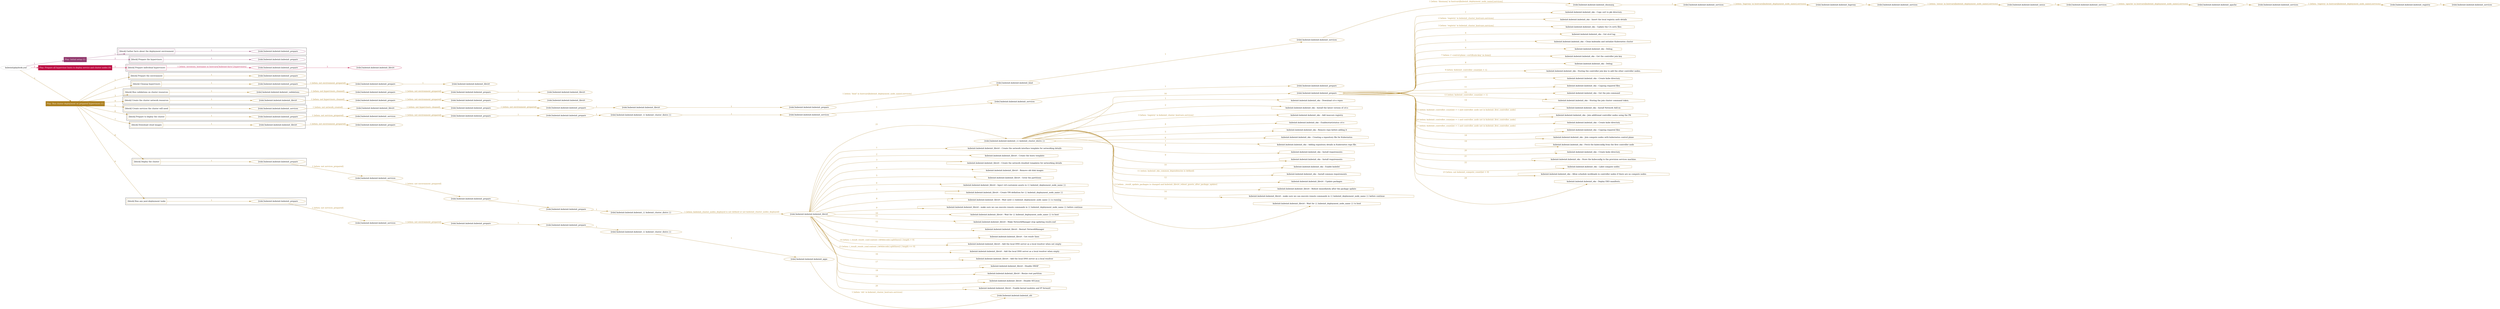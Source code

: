 digraph {
	graph [concentrate=true ordering=in rankdir=LR ratio=fill]
	edge [esep=5 sep=10]
	"kubeinit/playbook.yml" [id=root_node style=dotted]
	play_33af7c0a [label="Play: Initial setup (1)" color="#923a6e" fontcolor="#ffffff" id=play_33af7c0a shape=box style=filled tooltip=localhost]
	"kubeinit/playbook.yml" -> play_33af7c0a [label="1 " color="#923a6e" fontcolor="#923a6e" id=edge_40576c8f labeltooltip="1 " tooltip="1 "]
	subgraph "kubeinit.kubeinit.kubeinit_prepare" {
		role_82525aef [label="[role] kubeinit.kubeinit.kubeinit_prepare" color="#923a6e" id=role_82525aef tooltip="kubeinit.kubeinit.kubeinit_prepare"]
	}
	subgraph "kubeinit.kubeinit.kubeinit_prepare" {
		role_cdf78d0a [label="[role] kubeinit.kubeinit.kubeinit_prepare" color="#923a6e" id=role_cdf78d0a tooltip="kubeinit.kubeinit.kubeinit_prepare"]
	}
	subgraph "Play: Initial setup (1)" {
		play_33af7c0a -> block_8b3bd6d1 [label=1 color="#923a6e" fontcolor="#923a6e" id=edge_46817dfc labeltooltip=1 tooltip=1]
		subgraph cluster_block_8b3bd6d1 {
			block_8b3bd6d1 [label="[block] Gather facts about the deployment environment" color="#923a6e" id=block_8b3bd6d1 labeltooltip="Gather facts about the deployment environment" shape=box tooltip="Gather facts about the deployment environment"]
			block_8b3bd6d1 -> role_82525aef [label="1 " color="#923a6e" fontcolor="#923a6e" id=edge_69f522f8 labeltooltip="1 " tooltip="1 "]
		}
		play_33af7c0a -> block_1aa60aab [label=2 color="#923a6e" fontcolor="#923a6e" id=edge_cfb53894 labeltooltip=2 tooltip=2]
		subgraph cluster_block_1aa60aab {
			block_1aa60aab [label="[block] Prepare the hypervisors" color="#923a6e" id=block_1aa60aab labeltooltip="Prepare the hypervisors" shape=box tooltip="Prepare the hypervisors"]
			block_1aa60aab -> role_cdf78d0a [label="1 " color="#923a6e" fontcolor="#923a6e" id=edge_eda15738 labeltooltip="1 " tooltip="1 "]
		}
	}
	play_decbd443 [label="Play: Prepare all hypervisor hosts to deploy service and cluster nodes (0)" color="#bd0f43" fontcolor="#ffffff" id=play_decbd443 shape=box style=filled tooltip="Play: Prepare all hypervisor hosts to deploy service and cluster nodes (0)"]
	"kubeinit/playbook.yml" -> play_decbd443 [label="2 " color="#bd0f43" fontcolor="#bd0f43" id=edge_29d28ed3 labeltooltip="2 " tooltip="2 "]
	subgraph "kubeinit.kubeinit.kubeinit_libvirt" {
		role_e1fb3bf6 [label="[role] kubeinit.kubeinit.kubeinit_libvirt" color="#bd0f43" id=role_e1fb3bf6 tooltip="kubeinit.kubeinit.kubeinit_libvirt"]
	}
	subgraph "kubeinit.kubeinit.kubeinit_prepare" {
		role_0f12f010 [label="[role] kubeinit.kubeinit.kubeinit_prepare" color="#bd0f43" id=role_0f12f010 tooltip="kubeinit.kubeinit.kubeinit_prepare"]
		role_0f12f010 -> role_e1fb3bf6 [label="1 " color="#bd0f43" fontcolor="#bd0f43" id=edge_36cd325d labeltooltip="1 " tooltip="1 "]
	}
	subgraph "Play: Prepare all hypervisor hosts to deploy service and cluster nodes (0)" {
		play_decbd443 -> block_e3c9ea1e [label=1 color="#bd0f43" fontcolor="#bd0f43" id=edge_febf00f5 labeltooltip=1 tooltip=1]
		subgraph cluster_block_e3c9ea1e {
			block_e3c9ea1e [label="[block] Prepare individual hypervisors" color="#bd0f43" id=block_e3c9ea1e labeltooltip="Prepare individual hypervisors" shape=box tooltip="Prepare individual hypervisors"]
			block_e3c9ea1e -> role_0f12f010 [label="1 [when: inventory_hostname in hostvars['kubeinit-facts'].hypervisors]" color="#bd0f43" fontcolor="#bd0f43" id=edge_4fe98b01 labeltooltip="1 [when: inventory_hostname in hostvars['kubeinit-facts'].hypervisors]" tooltip="1 [when: inventory_hostname in hostvars['kubeinit-facts'].hypervisors]"]
		}
	}
	play_a53b9218 [label="Play: Run cluster deployment on prepared hypervisors (1)" color="#ad801f" fontcolor="#ffffff" id=play_a53b9218 shape=box style=filled tooltip=localhost]
	"kubeinit/playbook.yml" -> play_a53b9218 [label="3 " color="#ad801f" fontcolor="#ad801f" id=edge_bbbc6878 labeltooltip="3 " tooltip="3 "]
	subgraph "kubeinit.kubeinit.kubeinit_prepare" {
		role_d764d4db [label="[role] kubeinit.kubeinit.kubeinit_prepare" color="#ad801f" id=role_d764d4db tooltip="kubeinit.kubeinit.kubeinit_prepare"]
	}
	subgraph "kubeinit.kubeinit.kubeinit_libvirt" {
		role_55764e10 [label="[role] kubeinit.kubeinit.kubeinit_libvirt" color="#ad801f" id=role_55764e10 tooltip="kubeinit.kubeinit.kubeinit_libvirt"]
	}
	subgraph "kubeinit.kubeinit.kubeinit_prepare" {
		role_ce7e9896 [label="[role] kubeinit.kubeinit.kubeinit_prepare" color="#ad801f" id=role_ce7e9896 tooltip="kubeinit.kubeinit.kubeinit_prepare"]
		role_ce7e9896 -> role_55764e10 [label="1 " color="#ad801f" fontcolor="#ad801f" id=edge_bf2f392e labeltooltip="1 " tooltip="1 "]
	}
	subgraph "kubeinit.kubeinit.kubeinit_prepare" {
		role_59b17297 [label="[role] kubeinit.kubeinit.kubeinit_prepare" color="#ad801f" id=role_59b17297 tooltip="kubeinit.kubeinit.kubeinit_prepare"]
		role_59b17297 -> role_ce7e9896 [label="1 [when: not environment_prepared]" color="#ad801f" fontcolor="#ad801f" id=edge_fcec030c labeltooltip="1 [when: not environment_prepared]" tooltip="1 [when: not environment_prepared]"]
	}
	subgraph "kubeinit.kubeinit.kubeinit_libvirt" {
		role_51e4c74e [label="[role] kubeinit.kubeinit.kubeinit_libvirt" color="#ad801f" id=role_51e4c74e tooltip="kubeinit.kubeinit.kubeinit_libvirt"]
	}
	subgraph "kubeinit.kubeinit.kubeinit_prepare" {
		role_51eaa350 [label="[role] kubeinit.kubeinit.kubeinit_prepare" color="#ad801f" id=role_51eaa350 tooltip="kubeinit.kubeinit.kubeinit_prepare"]
		role_51eaa350 -> role_51e4c74e [label="1 " color="#ad801f" fontcolor="#ad801f" id=edge_5429634e labeltooltip="1 " tooltip="1 "]
	}
	subgraph "kubeinit.kubeinit.kubeinit_prepare" {
		role_410b214f [label="[role] kubeinit.kubeinit.kubeinit_prepare" color="#ad801f" id=role_410b214f tooltip="kubeinit.kubeinit.kubeinit_prepare"]
		role_410b214f -> role_51eaa350 [label="1 [when: not environment_prepared]" color="#ad801f" fontcolor="#ad801f" id=edge_e8b3ecad labeltooltip="1 [when: not environment_prepared]" tooltip="1 [when: not environment_prepared]"]
	}
	subgraph "kubeinit.kubeinit.kubeinit_validations" {
		role_68b518ae [label="[role] kubeinit.kubeinit.kubeinit_validations" color="#ad801f" id=role_68b518ae tooltip="kubeinit.kubeinit.kubeinit_validations"]
		role_68b518ae -> role_410b214f [label="1 [when: not hypervisors_cleaned]" color="#ad801f" fontcolor="#ad801f" id=edge_c66aa84c labeltooltip="1 [when: not hypervisors_cleaned]" tooltip="1 [when: not hypervisors_cleaned]"]
	}
	subgraph "kubeinit.kubeinit.kubeinit_libvirt" {
		role_07963628 [label="[role] kubeinit.kubeinit.kubeinit_libvirt" color="#ad801f" id=role_07963628 tooltip="kubeinit.kubeinit.kubeinit_libvirt"]
	}
	subgraph "kubeinit.kubeinit.kubeinit_prepare" {
		role_ab8dc4e2 [label="[role] kubeinit.kubeinit.kubeinit_prepare" color="#ad801f" id=role_ab8dc4e2 tooltip="kubeinit.kubeinit.kubeinit_prepare"]
		role_ab8dc4e2 -> role_07963628 [label="1 " color="#ad801f" fontcolor="#ad801f" id=edge_50f68ecf labeltooltip="1 " tooltip="1 "]
	}
	subgraph "kubeinit.kubeinit.kubeinit_prepare" {
		role_6eec6a0c [label="[role] kubeinit.kubeinit.kubeinit_prepare" color="#ad801f" id=role_6eec6a0c tooltip="kubeinit.kubeinit.kubeinit_prepare"]
		role_6eec6a0c -> role_ab8dc4e2 [label="1 [when: not environment_prepared]" color="#ad801f" fontcolor="#ad801f" id=edge_ee7b64a2 labeltooltip="1 [when: not environment_prepared]" tooltip="1 [when: not environment_prepared]"]
	}
	subgraph "kubeinit.kubeinit.kubeinit_libvirt" {
		role_934b603e [label="[role] kubeinit.kubeinit.kubeinit_libvirt" color="#ad801f" id=role_934b603e tooltip="kubeinit.kubeinit.kubeinit_libvirt"]
		role_934b603e -> role_6eec6a0c [label="1 [when: not hypervisors_cleaned]" color="#ad801f" fontcolor="#ad801f" id=edge_b52f8c86 labeltooltip="1 [when: not hypervisors_cleaned]" tooltip="1 [when: not hypervisors_cleaned]"]
	}
	subgraph "kubeinit.kubeinit.kubeinit_services" {
		role_95585e70 [label="[role] kubeinit.kubeinit.kubeinit_services" color="#ad801f" id=role_95585e70 tooltip="kubeinit.kubeinit.kubeinit_services"]
	}
	subgraph "kubeinit.kubeinit.kubeinit_registry" {
		role_11d76ce8 [label="[role] kubeinit.kubeinit.kubeinit_registry" color="#ad801f" id=role_11d76ce8 tooltip="kubeinit.kubeinit.kubeinit_registry"]
		role_11d76ce8 -> role_95585e70 [label="1 " color="#ad801f" fontcolor="#ad801f" id=edge_19f3e526 labeltooltip="1 " tooltip="1 "]
	}
	subgraph "kubeinit.kubeinit.kubeinit_services" {
		role_53fa29dc [label="[role] kubeinit.kubeinit.kubeinit_services" color="#ad801f" id=role_53fa29dc tooltip="kubeinit.kubeinit.kubeinit_services"]
		role_53fa29dc -> role_11d76ce8 [label="1 [when: 'registry' in hostvars[kubeinit_deployment_node_name].services]" color="#ad801f" fontcolor="#ad801f" id=edge_bd63dabf labeltooltip="1 [when: 'registry' in hostvars[kubeinit_deployment_node_name].services]" tooltip="1 [when: 'registry' in hostvars[kubeinit_deployment_node_name].services]"]
	}
	subgraph "kubeinit.kubeinit.kubeinit_apache" {
		role_f414920e [label="[role] kubeinit.kubeinit.kubeinit_apache" color="#ad801f" id=role_f414920e tooltip="kubeinit.kubeinit.kubeinit_apache"]
		role_f414920e -> role_53fa29dc [label="1 " color="#ad801f" fontcolor="#ad801f" id=edge_0db8de1a labeltooltip="1 " tooltip="1 "]
	}
	subgraph "kubeinit.kubeinit.kubeinit_services" {
		role_8d6982b0 [label="[role] kubeinit.kubeinit.kubeinit_services" color="#ad801f" id=role_8d6982b0 tooltip="kubeinit.kubeinit.kubeinit_services"]
		role_8d6982b0 -> role_f414920e [label="1 [when: 'apache' in hostvars[kubeinit_deployment_node_name].services]" color="#ad801f" fontcolor="#ad801f" id=edge_463678a7 labeltooltip="1 [when: 'apache' in hostvars[kubeinit_deployment_node_name].services]" tooltip="1 [when: 'apache' in hostvars[kubeinit_deployment_node_name].services]"]
	}
	subgraph "kubeinit.kubeinit.kubeinit_nexus" {
		role_1772a344 [label="[role] kubeinit.kubeinit.kubeinit_nexus" color="#ad801f" id=role_1772a344 tooltip="kubeinit.kubeinit.kubeinit_nexus"]
		role_1772a344 -> role_8d6982b0 [label="1 " color="#ad801f" fontcolor="#ad801f" id=edge_2f925ea4 labeltooltip="1 " tooltip="1 "]
	}
	subgraph "kubeinit.kubeinit.kubeinit_services" {
		role_3bba02e7 [label="[role] kubeinit.kubeinit.kubeinit_services" color="#ad801f" id=role_3bba02e7 tooltip="kubeinit.kubeinit.kubeinit_services"]
		role_3bba02e7 -> role_1772a344 [label="1 [when: 'nexus' in hostvars[kubeinit_deployment_node_name].services]" color="#ad801f" fontcolor="#ad801f" id=edge_887fc5df labeltooltip="1 [when: 'nexus' in hostvars[kubeinit_deployment_node_name].services]" tooltip="1 [when: 'nexus' in hostvars[kubeinit_deployment_node_name].services]"]
	}
	subgraph "kubeinit.kubeinit.kubeinit_haproxy" {
		role_a78230f3 [label="[role] kubeinit.kubeinit.kubeinit_haproxy" color="#ad801f" id=role_a78230f3 tooltip="kubeinit.kubeinit.kubeinit_haproxy"]
		role_a78230f3 -> role_3bba02e7 [label="1 " color="#ad801f" fontcolor="#ad801f" id=edge_2531a138 labeltooltip="1 " tooltip="1 "]
	}
	subgraph "kubeinit.kubeinit.kubeinit_services" {
		role_16adfdc8 [label="[role] kubeinit.kubeinit.kubeinit_services" color="#ad801f" id=role_16adfdc8 tooltip="kubeinit.kubeinit.kubeinit_services"]
		role_16adfdc8 -> role_a78230f3 [label="1 [when: 'haproxy' in hostvars[kubeinit_deployment_node_name].services]" color="#ad801f" fontcolor="#ad801f" id=edge_a505fb22 labeltooltip="1 [when: 'haproxy' in hostvars[kubeinit_deployment_node_name].services]" tooltip="1 [when: 'haproxy' in hostvars[kubeinit_deployment_node_name].services]"]
	}
	subgraph "kubeinit.kubeinit.kubeinit_dnsmasq" {
		role_0397b64e [label="[role] kubeinit.kubeinit.kubeinit_dnsmasq" color="#ad801f" id=role_0397b64e tooltip="kubeinit.kubeinit.kubeinit_dnsmasq"]
		role_0397b64e -> role_16adfdc8 [label="1 " color="#ad801f" fontcolor="#ad801f" id=edge_59321bd6 labeltooltip="1 " tooltip="1 "]
	}
	subgraph "kubeinit.kubeinit.kubeinit_services" {
		role_747aa0fc [label="[role] kubeinit.kubeinit.kubeinit_services" color="#ad801f" id=role_747aa0fc tooltip="kubeinit.kubeinit.kubeinit_services"]
		role_747aa0fc -> role_0397b64e [label="1 [when: 'dnsmasq' in hostvars[kubeinit_deployment_node_name].services]" color="#ad801f" fontcolor="#ad801f" id=edge_144eccd9 labeltooltip="1 [when: 'dnsmasq' in hostvars[kubeinit_deployment_node_name].services]" tooltip="1 [when: 'dnsmasq' in hostvars[kubeinit_deployment_node_name].services]"]
	}
	subgraph "kubeinit.kubeinit.kubeinit_bind" {
		role_edde3845 [label="[role] kubeinit.kubeinit.kubeinit_bind" color="#ad801f" id=role_edde3845 tooltip="kubeinit.kubeinit.kubeinit_bind"]
		role_edde3845 -> role_747aa0fc [label="1 " color="#ad801f" fontcolor="#ad801f" id=edge_f1487f83 labeltooltip="1 " tooltip="1 "]
	}
	subgraph "kubeinit.kubeinit.kubeinit_prepare" {
		role_35e2d0dd [label="[role] kubeinit.kubeinit.kubeinit_prepare" color="#ad801f" id=role_35e2d0dd tooltip="kubeinit.kubeinit.kubeinit_prepare"]
		role_35e2d0dd -> role_edde3845 [label="1 [when: 'bind' in hostvars[kubeinit_deployment_node_name].services]" color="#ad801f" fontcolor="#ad801f" id=edge_3c3411e7 labeltooltip="1 [when: 'bind' in hostvars[kubeinit_deployment_node_name].services]" tooltip="1 [when: 'bind' in hostvars[kubeinit_deployment_node_name].services]"]
	}
	subgraph "kubeinit.kubeinit.kubeinit_libvirt" {
		role_4871d76a [label="[role] kubeinit.kubeinit.kubeinit_libvirt" color="#ad801f" id=role_4871d76a tooltip="kubeinit.kubeinit.kubeinit_libvirt"]
		role_4871d76a -> role_35e2d0dd [label="1 " color="#ad801f" fontcolor="#ad801f" id=edge_fbab213f labeltooltip="1 " tooltip="1 "]
	}
	subgraph "kubeinit.kubeinit.kubeinit_prepare" {
		role_2f2a0457 [label="[role] kubeinit.kubeinit.kubeinit_prepare" color="#ad801f" id=role_2f2a0457 tooltip="kubeinit.kubeinit.kubeinit_prepare"]
		role_2f2a0457 -> role_4871d76a [label="1 " color="#ad801f" fontcolor="#ad801f" id=edge_c08b9202 labeltooltip="1 " tooltip="1 "]
	}
	subgraph "kubeinit.kubeinit.kubeinit_prepare" {
		role_1b2ee7d2 [label="[role] kubeinit.kubeinit.kubeinit_prepare" color="#ad801f" id=role_1b2ee7d2 tooltip="kubeinit.kubeinit.kubeinit_prepare"]
		role_1b2ee7d2 -> role_2f2a0457 [label="1 [when: not environment_prepared]" color="#ad801f" fontcolor="#ad801f" id=edge_9c465bd7 labeltooltip="1 [when: not environment_prepared]" tooltip="1 [when: not environment_prepared]"]
	}
	subgraph "kubeinit.kubeinit.kubeinit_libvirt" {
		role_a5751937 [label="[role] kubeinit.kubeinit.kubeinit_libvirt" color="#ad801f" id=role_a5751937 tooltip="kubeinit.kubeinit.kubeinit_libvirt"]
		role_a5751937 -> role_1b2ee7d2 [label="1 [when: not hypervisors_cleaned]" color="#ad801f" fontcolor="#ad801f" id=edge_78679941 labeltooltip="1 [when: not hypervisors_cleaned]" tooltip="1 [when: not hypervisors_cleaned]"]
	}
	subgraph "kubeinit.kubeinit.kubeinit_services" {
		role_24c8d3dd [label="[role] kubeinit.kubeinit.kubeinit_services" color="#ad801f" id=role_24c8d3dd tooltip="kubeinit.kubeinit.kubeinit_services"]
		role_24c8d3dd -> role_a5751937 [label="1 [when: not network_created]" color="#ad801f" fontcolor="#ad801f" id=edge_3b28b3f9 labeltooltip="1 [when: not network_created]" tooltip="1 [when: not network_created]"]
	}
	subgraph "kubeinit.kubeinit.kubeinit_prepare" {
		role_fe38ef40 [label="[role] kubeinit.kubeinit.kubeinit_prepare" color="#ad801f" id=role_fe38ef40 tooltip="kubeinit.kubeinit.kubeinit_prepare"]
	}
	subgraph "kubeinit.kubeinit.kubeinit_services" {
		role_9c3a9ffa [label="[role] kubeinit.kubeinit.kubeinit_services" color="#ad801f" id=role_9c3a9ffa tooltip="kubeinit.kubeinit.kubeinit_services"]
		role_9c3a9ffa -> role_fe38ef40 [label="1 " color="#ad801f" fontcolor="#ad801f" id=edge_87a9b1d1 labeltooltip="1 " tooltip="1 "]
	}
	subgraph "kubeinit.kubeinit.kubeinit_services" {
		role_c9f9f9e3 [label="[role] kubeinit.kubeinit.kubeinit_services" color="#ad801f" id=role_c9f9f9e3 tooltip="kubeinit.kubeinit.kubeinit_services"]
		role_c9f9f9e3 -> role_9c3a9ffa [label="1 " color="#ad801f" fontcolor="#ad801f" id=edge_695c1683 labeltooltip="1 " tooltip="1 "]
	}
	subgraph "kubeinit.kubeinit.kubeinit_{{ kubeinit_cluster_distro }}" {
		role_b6728755 [label="[role] kubeinit.kubeinit.kubeinit_{{ kubeinit_cluster_distro }}" color="#ad801f" id=role_b6728755 tooltip="kubeinit.kubeinit.kubeinit_{{ kubeinit_cluster_distro }}"]
		role_b6728755 -> role_c9f9f9e3 [label="1 " color="#ad801f" fontcolor="#ad801f" id=edge_e1a303c3 labeltooltip="1 " tooltip="1 "]
	}
	subgraph "kubeinit.kubeinit.kubeinit_prepare" {
		role_e422b0c1 [label="[role] kubeinit.kubeinit.kubeinit_prepare" color="#ad801f" id=role_e422b0c1 tooltip="kubeinit.kubeinit.kubeinit_prepare"]
		role_e422b0c1 -> role_b6728755 [label="1 " color="#ad801f" fontcolor="#ad801f" id=edge_a7f43acf labeltooltip="1 " tooltip="1 "]
	}
	subgraph "kubeinit.kubeinit.kubeinit_prepare" {
		role_9ceb1fca [label="[role] kubeinit.kubeinit.kubeinit_prepare" color="#ad801f" id=role_9ceb1fca tooltip="kubeinit.kubeinit.kubeinit_prepare"]
		role_9ceb1fca -> role_e422b0c1 [label="1 " color="#ad801f" fontcolor="#ad801f" id=edge_483bc190 labeltooltip="1 " tooltip="1 "]
	}
	subgraph "kubeinit.kubeinit.kubeinit_services" {
		role_8647ead0 [label="[role] kubeinit.kubeinit.kubeinit_services" color="#ad801f" id=role_8647ead0 tooltip="kubeinit.kubeinit.kubeinit_services"]
		role_8647ead0 -> role_9ceb1fca [label="1 [when: not environment_prepared]" color="#ad801f" fontcolor="#ad801f" id=edge_3c6e2094 labeltooltip="1 [when: not environment_prepared]" tooltip="1 [when: not environment_prepared]"]
	}
	subgraph "kubeinit.kubeinit.kubeinit_prepare" {
		role_355237d0 [label="[role] kubeinit.kubeinit.kubeinit_prepare" color="#ad801f" id=role_355237d0 tooltip="kubeinit.kubeinit.kubeinit_prepare"]
		role_355237d0 -> role_8647ead0 [label="1 [when: not services_prepared]" color="#ad801f" fontcolor="#ad801f" id=edge_7193b700 labeltooltip="1 [when: not services_prepared]" tooltip="1 [when: not services_prepared]"]
	}
	subgraph "kubeinit.kubeinit.kubeinit_prepare" {
		role_0fe6ad5a [label="[role] kubeinit.kubeinit.kubeinit_prepare" color="#ad801f" id=role_0fe6ad5a tooltip="kubeinit.kubeinit.kubeinit_prepare"]
	}
	subgraph "kubeinit.kubeinit.kubeinit_libvirt" {
		role_4de20a11 [label="[role] kubeinit.kubeinit.kubeinit_libvirt" color="#ad801f" id=role_4de20a11 tooltip="kubeinit.kubeinit.kubeinit_libvirt"]
		role_4de20a11 -> role_0fe6ad5a [label="1 [when: not environment_prepared]" color="#ad801f" fontcolor="#ad801f" id=edge_00572b13 labeltooltip="1 [when: not environment_prepared]" tooltip="1 [when: not environment_prepared]"]
	}
	subgraph "kubeinit.kubeinit.kubeinit_prepare" {
		role_67a51658 [label="[role] kubeinit.kubeinit.kubeinit_prepare" color="#ad801f" id=role_67a51658 tooltip="kubeinit.kubeinit.kubeinit_prepare"]
		task_812a6390 [label="kubeinit.kubeinit.kubeinit_eks : Copy cert to pki directory" color="#ad801f" id=task_812a6390 shape=octagon tooltip="kubeinit.kubeinit.kubeinit_eks : Copy cert to pki directory"]
		role_67a51658 -> task_812a6390 [label="1 " color="#ad801f" fontcolor="#ad801f" id=edge_ceeb2a6f labeltooltip="1 " tooltip="1 "]
		task_2c9c98ca [label="kubeinit.kubeinit.kubeinit_eks : Insert the local registry auth details" color="#ad801f" id=task_2c9c98ca shape=octagon tooltip="kubeinit.kubeinit.kubeinit_eks : Insert the local registry auth details"]
		role_67a51658 -> task_2c9c98ca [label="2 [when: 'registry' in kubeinit_cluster_hostvars.services]" color="#ad801f" fontcolor="#ad801f" id=edge_965126b5 labeltooltip="2 [when: 'registry' in kubeinit_cluster_hostvars.services]" tooltip="2 [when: 'registry' in kubeinit_cluster_hostvars.services]"]
		task_6c2a68c9 [label="kubeinit.kubeinit.kubeinit_eks : Update the CA certs files" color="#ad801f" id=task_6c2a68c9 shape=octagon tooltip="kubeinit.kubeinit.kubeinit_eks : Update the CA certs files"]
		role_67a51658 -> task_6c2a68c9 [label="3 [when: 'registry' in kubeinit_cluster_hostvars.services]" color="#ad801f" fontcolor="#ad801f" id=edge_62485c89 labeltooltip="3 [when: 'registry' in kubeinit_cluster_hostvars.services]" tooltip="3 [when: 'registry' in kubeinit_cluster_hostvars.services]"]
		task_a56eb577 [label="kubeinit.kubeinit.kubeinit_eks : Get etcd tag" color="#ad801f" id=task_a56eb577 shape=octagon tooltip="kubeinit.kubeinit.kubeinit_eks : Get etcd tag"]
		role_67a51658 -> task_a56eb577 [label="4 " color="#ad801f" fontcolor="#ad801f" id=edge_a753dc5a labeltooltip="4 " tooltip="4 "]
		task_6cc67f1b [label="kubeinit.kubeinit.kubeinit_eks : Clean kubeadm and initialize Kubernetes cluster" color="#ad801f" id=task_6cc67f1b shape=octagon tooltip="kubeinit.kubeinit.kubeinit_eks : Clean kubeadm and initialize Kubernetes cluster"]
		role_67a51658 -> task_6cc67f1b [label="5 " color="#ad801f" fontcolor="#ad801f" id=edge_774da1be labeltooltip="5 " tooltip="5 "]
		task_1a701f63 [label="kubeinit.kubeinit.kubeinit_eks : Debug" color="#ad801f" id=task_1a701f63 shape=octagon tooltip="kubeinit.kubeinit.kubeinit_eks : Debug"]
		role_67a51658 -> task_1a701f63 [label="6 " color="#ad801f" fontcolor="#ad801f" id=edge_7469464c labeltooltip="6 " tooltip="6 "]
		task_037711de [label="kubeinit.kubeinit.kubeinit_eks : Get the controller join key" color="#ad801f" id=task_037711de shape=octagon tooltip="kubeinit.kubeinit.kubeinit_eks : Get the controller join key"]
		role_67a51658 -> task_037711de [label="7 [when: ('--control-plane --certificate-key' in item)]" color="#ad801f" fontcolor="#ad801f" id=edge_c71c5d73 labeltooltip="7 [when: ('--control-plane --certificate-key' in item)]" tooltip="7 [when: ('--control-plane --certificate-key' in item)]"]
		task_c84ff47a [label="kubeinit.kubeinit.kubeinit_eks : Debug" color="#ad801f" id=task_c84ff47a shape=octagon tooltip="kubeinit.kubeinit.kubeinit_eks : Debug"]
		role_67a51658 -> task_c84ff47a [label="8 " color="#ad801f" fontcolor="#ad801f" id=edge_ffd81ff2 labeltooltip="8 " tooltip="8 "]
		task_07fdb635 [label="kubeinit.kubeinit.kubeinit_eks : Storing the controller join key to add the other controller nodes." color="#ad801f" id=task_07fdb635 shape=octagon tooltip="kubeinit.kubeinit.kubeinit_eks : Storing the controller join key to add the other controller nodes."]
		role_67a51658 -> task_07fdb635 [label="9 [when: kubeinit_controller_count|int > 1]" color="#ad801f" fontcolor="#ad801f" id=edge_0b60e56d labeltooltip="9 [when: kubeinit_controller_count|int > 1]" tooltip="9 [when: kubeinit_controller_count|int > 1]"]
		task_d29bd3de [label="kubeinit.kubeinit.kubeinit_eks : Create kube directory" color="#ad801f" id=task_d29bd3de shape=octagon tooltip="kubeinit.kubeinit.kubeinit_eks : Create kube directory"]
		role_67a51658 -> task_d29bd3de [label="10 " color="#ad801f" fontcolor="#ad801f" id=edge_aa388364 labeltooltip="10 " tooltip="10 "]
		task_9ccdba97 [label="kubeinit.kubeinit.kubeinit_eks : Copying required files" color="#ad801f" id=task_9ccdba97 shape=octagon tooltip="kubeinit.kubeinit.kubeinit_eks : Copying required files"]
		role_67a51658 -> task_9ccdba97 [label="11 " color="#ad801f" fontcolor="#ad801f" id=edge_8e598d05 labeltooltip="11 " tooltip="11 "]
		task_76d73527 [label="kubeinit.kubeinit.kubeinit_eks : Get the join command" color="#ad801f" id=task_76d73527 shape=octagon tooltip="kubeinit.kubeinit.kubeinit_eks : Get the join command"]
		role_67a51658 -> task_76d73527 [label="12 " color="#ad801f" fontcolor="#ad801f" id=edge_f154d449 labeltooltip="12 " tooltip="12 "]
		task_09c533f7 [label="kubeinit.kubeinit.kubeinit_eks : Storing the join cluster command token." color="#ad801f" id=task_09c533f7 shape=octagon tooltip="kubeinit.kubeinit.kubeinit_eks : Storing the join cluster command token."]
		role_67a51658 -> task_09c533f7 [label="13 [when: kubeinit_controller_count|int > 1]" color="#ad801f" fontcolor="#ad801f" id=edge_7ff19518 labeltooltip="13 [when: kubeinit_controller_count|int > 1]" tooltip="13 [when: kubeinit_controller_count|int > 1]"]
		task_cb72edc7 [label="kubeinit.kubeinit.kubeinit_eks : Install Network Add-on" color="#ad801f" id=task_cb72edc7 shape=octagon tooltip="kubeinit.kubeinit.kubeinit_eks : Install Network Add-on"]
		role_67a51658 -> task_cb72edc7 [label="14 " color="#ad801f" fontcolor="#ad801f" id=edge_c1be0e08 labeltooltip="14 " tooltip="14 "]
		task_deb16e4b [label="kubeinit.kubeinit.kubeinit_eks : Join additional controller nodes using the PK" color="#ad801f" id=task_deb16e4b shape=octagon tooltip="kubeinit.kubeinit.kubeinit_eks : Join additional controller nodes using the PK"]
		role_67a51658 -> task_deb16e4b [label="15 [when: kubeinit_controller_count|int > 1 and controller_node not in kubeinit_first_controller_node]" color="#ad801f" fontcolor="#ad801f" id=edge_e0178cc8 labeltooltip="15 [when: kubeinit_controller_count|int > 1 and controller_node not in kubeinit_first_controller_node]" tooltip="15 [when: kubeinit_controller_count|int > 1 and controller_node not in kubeinit_first_controller_node]"]
		task_1949b850 [label="kubeinit.kubeinit.kubeinit_eks : Create kube directory" color="#ad801f" id=task_1949b850 shape=octagon tooltip="kubeinit.kubeinit.kubeinit_eks : Create kube directory"]
		role_67a51658 -> task_1949b850 [label="16 [when: kubeinit_controller_count|int > 1 and controller_node not in kubeinit_first_controller_node]" color="#ad801f" fontcolor="#ad801f" id=edge_48a21cbb labeltooltip="16 [when: kubeinit_controller_count|int > 1 and controller_node not in kubeinit_first_controller_node]" tooltip="16 [when: kubeinit_controller_count|int > 1 and controller_node not in kubeinit_first_controller_node]"]
		task_bd284d02 [label="kubeinit.kubeinit.kubeinit_eks : Copying required files" color="#ad801f" id=task_bd284d02 shape=octagon tooltip="kubeinit.kubeinit.kubeinit_eks : Copying required files"]
		role_67a51658 -> task_bd284d02 [label="17 [when: kubeinit_controller_count|int > 1 and controller_node not in kubeinit_first_controller_node]" color="#ad801f" fontcolor="#ad801f" id=edge_242cce09 labeltooltip="17 [when: kubeinit_controller_count|int > 1 and controller_node not in kubeinit_first_controller_node]" tooltip="17 [when: kubeinit_controller_count|int > 1 and controller_node not in kubeinit_first_controller_node]"]
		task_37a47183 [label="kubeinit.kubeinit.kubeinit_eks : Join compute nodes with kubernetes control plane" color="#ad801f" id=task_37a47183 shape=octagon tooltip="kubeinit.kubeinit.kubeinit_eks : Join compute nodes with kubernetes control plane"]
		role_67a51658 -> task_37a47183 [label="18 " color="#ad801f" fontcolor="#ad801f" id=edge_96e9ac1d labeltooltip="18 " tooltip="18 "]
		task_67c7931e [label="kubeinit.kubeinit.kubeinit_eks : Fetch the kubeconfig from the first controller node" color="#ad801f" id=task_67c7931e shape=octagon tooltip="kubeinit.kubeinit.kubeinit_eks : Fetch the kubeconfig from the first controller node"]
		role_67a51658 -> task_67c7931e [label="19 " color="#ad801f" fontcolor="#ad801f" id=edge_3ffa9e9a labeltooltip="19 " tooltip="19 "]
		task_785d4cfb [label="kubeinit.kubeinit.kubeinit_eks : Create kube directory" color="#ad801f" id=task_785d4cfb shape=octagon tooltip="kubeinit.kubeinit.kubeinit_eks : Create kube directory"]
		role_67a51658 -> task_785d4cfb [label="20 " color="#ad801f" fontcolor="#ad801f" id=edge_1521ecf1 labeltooltip="20 " tooltip="20 "]
		task_7d998ed6 [label="kubeinit.kubeinit.kubeinit_eks : Store the kubeconfig to the provision services machine." color="#ad801f" id=task_7d998ed6 shape=octagon tooltip="kubeinit.kubeinit.kubeinit_eks : Store the kubeconfig to the provision services machine."]
		role_67a51658 -> task_7d998ed6 [label="21 " color="#ad801f" fontcolor="#ad801f" id=edge_c4a930f9 labeltooltip="21 " tooltip="21 "]
		task_c8423a3d [label="kubeinit.kubeinit.kubeinit_eks : Label compute nodes" color="#ad801f" id=task_c8423a3d shape=octagon tooltip="kubeinit.kubeinit.kubeinit_eks : Label compute nodes"]
		role_67a51658 -> task_c8423a3d [label="22 " color="#ad801f" fontcolor="#ad801f" id=edge_5346e1c5 labeltooltip="22 " tooltip="22 "]
		task_9f7cb976 [label="kubeinit.kubeinit.kubeinit_eks : Allow schedule workloads in controller nodes if there are no compute nodes" color="#ad801f" id=task_9f7cb976 shape=octagon tooltip="kubeinit.kubeinit.kubeinit_eks : Allow schedule workloads in controller nodes if there are no compute nodes"]
		role_67a51658 -> task_9f7cb976 [label="23 [when: not kubeinit_compute_count|int > 0]" color="#ad801f" fontcolor="#ad801f" id=edge_58c764b1 labeltooltip="23 [when: not kubeinit_compute_count|int > 0]" tooltip="23 [when: not kubeinit_compute_count|int > 0]"]
		task_b75bc199 [label="kubeinit.kubeinit.kubeinit_eks : Deploy EKS manifests." color="#ad801f" id=task_b75bc199 shape=octagon tooltip="kubeinit.kubeinit.kubeinit_eks : Deploy EKS manifests."]
		role_67a51658 -> task_b75bc199 [label="24 " color="#ad801f" fontcolor="#ad801f" id=edge_ed1cb52b labeltooltip="24 " tooltip="24 "]
	}
	subgraph "kubeinit.kubeinit.kubeinit_{{ kubeinit_cluster_distro }}" {
		role_ba18a11d [label="[role] kubeinit.kubeinit.kubeinit_{{ kubeinit_cluster_distro }}" color="#ad801f" id=role_ba18a11d tooltip="kubeinit.kubeinit.kubeinit_{{ kubeinit_cluster_distro }}"]
		task_2f9296a1 [label="kubeinit.kubeinit.kubeinit_eks : Download cri-o repos" color="#ad801f" id=task_2f9296a1 shape=octagon tooltip="kubeinit.kubeinit.kubeinit_eks : Download cri-o repos"]
		role_ba18a11d -> task_2f9296a1 [label="1 " color="#ad801f" fontcolor="#ad801f" id=edge_24476143 labeltooltip="1 " tooltip="1 "]
		task_db29e2a9 [label="kubeinit.kubeinit.kubeinit_eks : Install the latest version of cri-o" color="#ad801f" id=task_db29e2a9 shape=octagon tooltip="kubeinit.kubeinit.kubeinit_eks : Install the latest version of cri-o"]
		role_ba18a11d -> task_db29e2a9 [label="2 " color="#ad801f" fontcolor="#ad801f" id=edge_9f3d1900 labeltooltip="2 " tooltip="2 "]
		task_f374d625 [label="kubeinit.kubeinit.kubeinit_eks : Add insecure registry" color="#ad801f" id=task_f374d625 shape=octagon tooltip="kubeinit.kubeinit.kubeinit_eks : Add insecure registry"]
		role_ba18a11d -> task_f374d625 [label="3 [when: 'registry' in kubeinit_cluster_hostvars.services]" color="#ad801f" fontcolor="#ad801f" id=edge_e1f32de8 labeltooltip="3 [when: 'registry' in kubeinit_cluster_hostvars.services]" tooltip="3 [when: 'registry' in kubeinit_cluster_hostvars.services]"]
		task_baf58b57 [label="kubeinit.kubeinit.kubeinit_eks : Enable/start/status cri-o" color="#ad801f" id=task_baf58b57 shape=octagon tooltip="kubeinit.kubeinit.kubeinit_eks : Enable/start/status cri-o"]
		role_ba18a11d -> task_baf58b57 [label="4 " color="#ad801f" fontcolor="#ad801f" id=edge_b9b2223c labeltooltip="4 " tooltip="4 "]
		task_b5d0d7ef [label="kubeinit.kubeinit.kubeinit_eks : Remove repo before adding it" color="#ad801f" id=task_b5d0d7ef shape=octagon tooltip="kubeinit.kubeinit.kubeinit_eks : Remove repo before adding it"]
		role_ba18a11d -> task_b5d0d7ef [label="5 " color="#ad801f" fontcolor="#ad801f" id=edge_b9e6bd85 labeltooltip="5 " tooltip="5 "]
		task_120e33cf [label="kubeinit.kubeinit.kubeinit_eks : Creating a repository file for Kubernetes" color="#ad801f" id=task_120e33cf shape=octagon tooltip="kubeinit.kubeinit.kubeinit_eks : Creating a repository file for Kubernetes"]
		role_ba18a11d -> task_120e33cf [label="6 " color="#ad801f" fontcolor="#ad801f" id=edge_6dba3144 labeltooltip="6 " tooltip="6 "]
		task_9d3e7324 [label="kubeinit.kubeinit.kubeinit_eks : Adding repository details in Kubernetes repo file." color="#ad801f" id=task_9d3e7324 shape=octagon tooltip="kubeinit.kubeinit.kubeinit_eks : Adding repository details in Kubernetes repo file."]
		role_ba18a11d -> task_9d3e7324 [label="7 " color="#ad801f" fontcolor="#ad801f" id=edge_b50df197 labeltooltip="7 " tooltip="7 "]
		task_ac6ce7a1 [label="kubeinit.kubeinit.kubeinit_eks : Install requirements" color="#ad801f" id=task_ac6ce7a1 shape=octagon tooltip="kubeinit.kubeinit.kubeinit_eks : Install requirements"]
		role_ba18a11d -> task_ac6ce7a1 [label="8 " color="#ad801f" fontcolor="#ad801f" id=edge_ee137ee2 labeltooltip="8 " tooltip="8 "]
		task_c732d4d4 [label="kubeinit.kubeinit.kubeinit_eks : Install requirements" color="#ad801f" id=task_c732d4d4 shape=octagon tooltip="kubeinit.kubeinit.kubeinit_eks : Install requirements"]
		role_ba18a11d -> task_c732d4d4 [label="9 " color="#ad801f" fontcolor="#ad801f" id=edge_0f51c6fc labeltooltip="9 " tooltip="9 "]
		task_c54da51e [label="kubeinit.kubeinit.kubeinit_eks : Enable kubelet" color="#ad801f" id=task_c54da51e shape=octagon tooltip="kubeinit.kubeinit.kubeinit_eks : Enable kubelet"]
		role_ba18a11d -> task_c54da51e [label="10 " color="#ad801f" fontcolor="#ad801f" id=edge_6b1ba808 labeltooltip="10 " tooltip="10 "]
		task_58da29a7 [label="kubeinit.kubeinit.kubeinit_eks : Install common requirements" color="#ad801f" id=task_58da29a7 shape=octagon tooltip="kubeinit.kubeinit.kubeinit_eks : Install common requirements"]
		role_ba18a11d -> task_58da29a7 [label="11 [when: kubeinit_eks_common_dependencies is defined]" color="#ad801f" fontcolor="#ad801f" id=edge_66dd76ea labeltooltip="11 [when: kubeinit_eks_common_dependencies is defined]" tooltip="11 [when: kubeinit_eks_common_dependencies is defined]"]
		task_ce03e663 [label="kubeinit.kubeinit.kubeinit_libvirt : Update packages" color="#ad801f" id=task_ce03e663 shape=octagon tooltip="kubeinit.kubeinit.kubeinit_libvirt : Update packages"]
		role_ba18a11d -> task_ce03e663 [label="12 " color="#ad801f" fontcolor="#ad801f" id=edge_44b151c0 labeltooltip="12 " tooltip="12 "]
		task_ff3274da [label="kubeinit.kubeinit.kubeinit_libvirt : Reboot immediately after the package update" color="#ad801f" id=task_ff3274da shape=octagon tooltip="kubeinit.kubeinit.kubeinit_libvirt : Reboot immediately after the package update"]
		role_ba18a11d -> task_ff3274da [label="13 [when: _result_update_packages is changed and kubeinit_libvirt_reboot_guests_after_package_update]" color="#ad801f" fontcolor="#ad801f" id=edge_067b3741 labeltooltip="13 [when: _result_update_packages is changed and kubeinit_libvirt_reboot_guests_after_package_update]" tooltip="13 [when: _result_update_packages is changed and kubeinit_libvirt_reboot_guests_after_package_update]"]
		task_be52d375 [label="kubeinit.kubeinit.kubeinit_libvirt : make sure we can execute remote commands in {{ kubeinit_deployment_node_name }} before continue" color="#ad801f" id=task_be52d375 shape=octagon tooltip="kubeinit.kubeinit.kubeinit_libvirt : make sure we can execute remote commands in {{ kubeinit_deployment_node_name }} before continue"]
		role_ba18a11d -> task_be52d375 [label="14 " color="#ad801f" fontcolor="#ad801f" id=edge_07361b28 labeltooltip="14 " tooltip="14 "]
		task_d3da000a [label="kubeinit.kubeinit.kubeinit_libvirt : Wait for {{ kubeinit_deployment_node_name }} to boot" color="#ad801f" id=task_d3da000a shape=octagon tooltip="kubeinit.kubeinit.kubeinit_libvirt : Wait for {{ kubeinit_deployment_node_name }} to boot"]
		role_ba18a11d -> task_d3da000a [label="15 " color="#ad801f" fontcolor="#ad801f" id=edge_cb8ff817 labeltooltip="15 " tooltip="15 "]
		role_ba18a11d -> role_67a51658 [label="16 " color="#ad801f" fontcolor="#ad801f" id=edge_26791cf1 labeltooltip="16 " tooltip="16 "]
	}
	subgraph "kubeinit.kubeinit.kubeinit_libvirt" {
		role_f4f3d575 [label="[role] kubeinit.kubeinit.kubeinit_libvirt" color="#ad801f" id=role_f4f3d575 tooltip="kubeinit.kubeinit.kubeinit_libvirt"]
		task_69c9afd6 [label="kubeinit.kubeinit.kubeinit_libvirt : Create the network interface template for networking details" color="#ad801f" id=task_69c9afd6 shape=octagon tooltip="kubeinit.kubeinit.kubeinit_libvirt : Create the network interface template for networking details"]
		role_f4f3d575 -> task_69c9afd6 [label="1 " color="#ad801f" fontcolor="#ad801f" id=edge_693f89eb labeltooltip="1 " tooltip="1 "]
		task_5124aebc [label="kubeinit.kubeinit.kubeinit_libvirt : Create the hosts template" color="#ad801f" id=task_5124aebc shape=octagon tooltip="kubeinit.kubeinit.kubeinit_libvirt : Create the hosts template"]
		role_f4f3d575 -> task_5124aebc [label="2 " color="#ad801f" fontcolor="#ad801f" id=edge_7492cbe2 labeltooltip="2 " tooltip="2 "]
		task_80e9a464 [label="kubeinit.kubeinit.kubeinit_libvirt : Create the network cloudinit templates for networking details" color="#ad801f" id=task_80e9a464 shape=octagon tooltip="kubeinit.kubeinit.kubeinit_libvirt : Create the network cloudinit templates for networking details"]
		role_f4f3d575 -> task_80e9a464 [label="3 " color="#ad801f" fontcolor="#ad801f" id=edge_75ce4111 labeltooltip="3 " tooltip="3 "]
		task_d92b774d [label="kubeinit.kubeinit.kubeinit_libvirt : Remove old disk images" color="#ad801f" id=task_d92b774d shape=octagon tooltip="kubeinit.kubeinit.kubeinit_libvirt : Remove old disk images"]
		role_f4f3d575 -> task_d92b774d [label="4 " color="#ad801f" fontcolor="#ad801f" id=edge_2b1b0d85 labeltooltip="4 " tooltip="4 "]
		task_b1c18754 [label="kubeinit.kubeinit.kubeinit_libvirt : Grow the partitions" color="#ad801f" id=task_b1c18754 shape=octagon tooltip="kubeinit.kubeinit.kubeinit_libvirt : Grow the partitions"]
		role_f4f3d575 -> task_b1c18754 [label="5 " color="#ad801f" fontcolor="#ad801f" id=edge_1862a233 labeltooltip="5 " tooltip="5 "]
		task_18ab9afe [label="kubeinit.kubeinit.kubeinit_libvirt : Inject virt-customize assets in {{ kubeinit_deployment_node_name }}" color="#ad801f" id=task_18ab9afe shape=octagon tooltip="kubeinit.kubeinit.kubeinit_libvirt : Inject virt-customize assets in {{ kubeinit_deployment_node_name }}"]
		role_f4f3d575 -> task_18ab9afe [label="6 " color="#ad801f" fontcolor="#ad801f" id=edge_3d39e293 labeltooltip="6 " tooltip="6 "]
		task_e95866bc [label="kubeinit.kubeinit.kubeinit_libvirt : Create VM definition for {{ kubeinit_deployment_node_name }}" color="#ad801f" id=task_e95866bc shape=octagon tooltip="kubeinit.kubeinit.kubeinit_libvirt : Create VM definition for {{ kubeinit_deployment_node_name }}"]
		role_f4f3d575 -> task_e95866bc [label="7 " color="#ad801f" fontcolor="#ad801f" id=edge_05a64d22 labeltooltip="7 " tooltip="7 "]
		task_04019343 [label="kubeinit.kubeinit.kubeinit_libvirt : Wait until {{ kubeinit_deployment_node_name }} is running" color="#ad801f" id=task_04019343 shape=octagon tooltip="kubeinit.kubeinit.kubeinit_libvirt : Wait until {{ kubeinit_deployment_node_name }} is running"]
		role_f4f3d575 -> task_04019343 [label="8 " color="#ad801f" fontcolor="#ad801f" id=edge_fb078eeb labeltooltip="8 " tooltip="8 "]
		task_b121cc48 [label="kubeinit.kubeinit.kubeinit_libvirt : make sure we can execute remote commands in {{ kubeinit_deployment_node_name }} before continue" color="#ad801f" id=task_b121cc48 shape=octagon tooltip="kubeinit.kubeinit.kubeinit_libvirt : make sure we can execute remote commands in {{ kubeinit_deployment_node_name }} before continue"]
		role_f4f3d575 -> task_b121cc48 [label="9 " color="#ad801f" fontcolor="#ad801f" id=edge_427b5073 labeltooltip="9 " tooltip="9 "]
		task_d2b526d3 [label="kubeinit.kubeinit.kubeinit_libvirt : Wait for {{ kubeinit_deployment_node_name }} to boot" color="#ad801f" id=task_d2b526d3 shape=octagon tooltip="kubeinit.kubeinit.kubeinit_libvirt : Wait for {{ kubeinit_deployment_node_name }} to boot"]
		role_f4f3d575 -> task_d2b526d3 [label="10 " color="#ad801f" fontcolor="#ad801f" id=edge_59a2af7a labeltooltip="10 " tooltip="10 "]
		task_8c841c23 [label="kubeinit.kubeinit.kubeinit_libvirt : Make NetworkManager stop updating resolv.conf" color="#ad801f" id=task_8c841c23 shape=octagon tooltip="kubeinit.kubeinit.kubeinit_libvirt : Make NetworkManager stop updating resolv.conf"]
		role_f4f3d575 -> task_8c841c23 [label="11 " color="#ad801f" fontcolor="#ad801f" id=edge_2d87a6a7 labeltooltip="11 " tooltip="11 "]
		task_3ee6b6d5 [label="kubeinit.kubeinit.kubeinit_libvirt : Restart NetworkManager" color="#ad801f" id=task_3ee6b6d5 shape=octagon tooltip="kubeinit.kubeinit.kubeinit_libvirt : Restart NetworkManager"]
		role_f4f3d575 -> task_3ee6b6d5 [label="12 " color="#ad801f" fontcolor="#ad801f" id=edge_59a0f0f4 labeltooltip="12 " tooltip="12 "]
		task_6411f9ab [label="kubeinit.kubeinit.kubeinit_libvirt : Get resolv lines" color="#ad801f" id=task_6411f9ab shape=octagon tooltip="kubeinit.kubeinit.kubeinit_libvirt : Get resolv lines"]
		role_f4f3d575 -> task_6411f9ab [label="13 " color="#ad801f" fontcolor="#ad801f" id=edge_9db1d5ea labeltooltip="13 " tooltip="13 "]
		task_cc40f093 [label="kubeinit.kubeinit.kubeinit_libvirt : Add the local DNS server as a local resolver when not empty" color="#ad801f" id=task_cc40f093 shape=octagon tooltip="kubeinit.kubeinit.kubeinit_libvirt : Add the local DNS server as a local resolver when not empty"]
		role_f4f3d575 -> task_cc40f093 [label="14 [when: (_result_resolv_conf.content | b64decode).splitlines() | length > 0]" color="#ad801f" fontcolor="#ad801f" id=edge_8742f1c5 labeltooltip="14 [when: (_result_resolv_conf.content | b64decode).splitlines() | length > 0]" tooltip="14 [when: (_result_resolv_conf.content | b64decode).splitlines() | length > 0]"]
		task_41c00bf4 [label="kubeinit.kubeinit.kubeinit_libvirt : Add the local DNS server as a local resolver when empty" color="#ad801f" id=task_41c00bf4 shape=octagon tooltip="kubeinit.kubeinit.kubeinit_libvirt : Add the local DNS server as a local resolver when empty"]
		role_f4f3d575 -> task_41c00bf4 [label="15 [when: (_result_resolv_conf.content | b64decode).splitlines() | length == 0]" color="#ad801f" fontcolor="#ad801f" id=edge_c38d0fa9 labeltooltip="15 [when: (_result_resolv_conf.content | b64decode).splitlines() | length == 0]" tooltip="15 [when: (_result_resolv_conf.content | b64decode).splitlines() | length == 0]"]
		task_89869b89 [label="kubeinit.kubeinit.kubeinit_libvirt : Add the local DNS server as a local resolver" color="#ad801f" id=task_89869b89 shape=octagon tooltip="kubeinit.kubeinit.kubeinit_libvirt : Add the local DNS server as a local resolver"]
		role_f4f3d575 -> task_89869b89 [label="16 " color="#ad801f" fontcolor="#ad801f" id=edge_7b092bab labeltooltip="16 " tooltip="16 "]
		task_fc1e270f [label="kubeinit.kubeinit.kubeinit_libvirt : Disable SWAP" color="#ad801f" id=task_fc1e270f shape=octagon tooltip="kubeinit.kubeinit.kubeinit_libvirt : Disable SWAP"]
		role_f4f3d575 -> task_fc1e270f [label="17 " color="#ad801f" fontcolor="#ad801f" id=edge_0250e0c9 labeltooltip="17 " tooltip="17 "]
		task_1afa1406 [label="kubeinit.kubeinit.kubeinit_libvirt : Resize root partition" color="#ad801f" id=task_1afa1406 shape=octagon tooltip="kubeinit.kubeinit.kubeinit_libvirt : Resize root partition"]
		role_f4f3d575 -> task_1afa1406 [label="18 " color="#ad801f" fontcolor="#ad801f" id=edge_971e7692 labeltooltip="18 " tooltip="18 "]
		task_ac8076a6 [label="kubeinit.kubeinit.kubeinit_libvirt : Disable SELinux" color="#ad801f" id=task_ac8076a6 shape=octagon tooltip="kubeinit.kubeinit.kubeinit_libvirt : Disable SELinux"]
		role_f4f3d575 -> task_ac8076a6 [label="19 " color="#ad801f" fontcolor="#ad801f" id=edge_8312c4ba labeltooltip="19 " tooltip="19 "]
		task_d4d78ba6 [label="kubeinit.kubeinit.kubeinit_libvirt : Enable kernel modules and IP forward" color="#ad801f" id=task_d4d78ba6 shape=octagon tooltip="kubeinit.kubeinit.kubeinit_libvirt : Enable kernel modules and IP forward"]
		role_f4f3d575 -> task_d4d78ba6 [label="20 " color="#ad801f" fontcolor="#ad801f" id=edge_34ee0dbb labeltooltip="20 " tooltip="20 "]
		role_f4f3d575 -> role_ba18a11d [label="21 " color="#ad801f" fontcolor="#ad801f" id=edge_969e6323 labeltooltip="21 " tooltip="21 "]
	}
	subgraph "kubeinit.kubeinit.kubeinit_{{ kubeinit_cluster_distro }}" {
		role_0c7458c3 [label="[role] kubeinit.kubeinit.kubeinit_{{ kubeinit_cluster_distro }}" color="#ad801f" id=role_0c7458c3 tooltip="kubeinit.kubeinit.kubeinit_{{ kubeinit_cluster_distro }}"]
		role_0c7458c3 -> role_f4f3d575 [label="1 [when: kubeinit_cluster_nodes_deployed is not defined or not kubeinit_cluster_nodes_deployed]" color="#ad801f" fontcolor="#ad801f" id=edge_7737d2c0 labeltooltip="1 [when: kubeinit_cluster_nodes_deployed is not defined or not kubeinit_cluster_nodes_deployed]" tooltip="1 [when: kubeinit_cluster_nodes_deployed is not defined or not kubeinit_cluster_nodes_deployed]"]
	}
	subgraph "kubeinit.kubeinit.kubeinit_prepare" {
		role_522f1049 [label="[role] kubeinit.kubeinit.kubeinit_prepare" color="#ad801f" id=role_522f1049 tooltip="kubeinit.kubeinit.kubeinit_prepare"]
		role_522f1049 -> role_0c7458c3 [label="1 " color="#ad801f" fontcolor="#ad801f" id=edge_2fe449ce labeltooltip="1 " tooltip="1 "]
	}
	subgraph "kubeinit.kubeinit.kubeinit_prepare" {
		role_99c90872 [label="[role] kubeinit.kubeinit.kubeinit_prepare" color="#ad801f" id=role_99c90872 tooltip="kubeinit.kubeinit.kubeinit_prepare"]
		role_99c90872 -> role_522f1049 [label="1 " color="#ad801f" fontcolor="#ad801f" id=edge_16a3e163 labeltooltip="1 " tooltip="1 "]
	}
	subgraph "kubeinit.kubeinit.kubeinit_services" {
		role_7f97870e [label="[role] kubeinit.kubeinit.kubeinit_services" color="#ad801f" id=role_7f97870e tooltip="kubeinit.kubeinit.kubeinit_services"]
		role_7f97870e -> role_99c90872 [label="1 [when: not environment_prepared]" color="#ad801f" fontcolor="#ad801f" id=edge_d182c42c labeltooltip="1 [when: not environment_prepared]" tooltip="1 [when: not environment_prepared]"]
	}
	subgraph "kubeinit.kubeinit.kubeinit_prepare" {
		role_0fcc6b1c [label="[role] kubeinit.kubeinit.kubeinit_prepare" color="#ad801f" id=role_0fcc6b1c tooltip="kubeinit.kubeinit.kubeinit_prepare"]
		role_0fcc6b1c -> role_7f97870e [label="1 [when: not services_prepared]" color="#ad801f" fontcolor="#ad801f" id=edge_a6ae6414 labeltooltip="1 [when: not services_prepared]" tooltip="1 [when: not services_prepared]"]
	}
	subgraph "kubeinit.kubeinit.kubeinit_nfs" {
		role_106cb634 [label="[role] kubeinit.kubeinit.kubeinit_nfs" color="#ad801f" id=role_106cb634 tooltip="kubeinit.kubeinit.kubeinit_nfs"]
	}
	subgraph "kubeinit.kubeinit.kubeinit_apps" {
		role_bcb129b8 [label="[role] kubeinit.kubeinit.kubeinit_apps" color="#ad801f" id=role_bcb129b8 tooltip="kubeinit.kubeinit.kubeinit_apps"]
		role_bcb129b8 -> role_106cb634 [label="1 [when: 'nfs' in kubeinit_cluster_hostvars.services]" color="#ad801f" fontcolor="#ad801f" id=edge_42d03b89 labeltooltip="1 [when: 'nfs' in kubeinit_cluster_hostvars.services]" tooltip="1 [when: 'nfs' in kubeinit_cluster_hostvars.services]"]
	}
	subgraph "kubeinit.kubeinit.kubeinit_{{ kubeinit_cluster_distro }}" {
		role_c0506a10 [label="[role] kubeinit.kubeinit.kubeinit_{{ kubeinit_cluster_distro }}" color="#ad801f" id=role_c0506a10 tooltip="kubeinit.kubeinit.kubeinit_{{ kubeinit_cluster_distro }}"]
		role_c0506a10 -> role_bcb129b8 [label="1 " color="#ad801f" fontcolor="#ad801f" id=edge_1b7c49eb labeltooltip="1 " tooltip="1 "]
	}
	subgraph "kubeinit.kubeinit.kubeinit_prepare" {
		role_e5745ad4 [label="[role] kubeinit.kubeinit.kubeinit_prepare" color="#ad801f" id=role_e5745ad4 tooltip="kubeinit.kubeinit.kubeinit_prepare"]
		role_e5745ad4 -> role_c0506a10 [label="1 " color="#ad801f" fontcolor="#ad801f" id=edge_eac1139f labeltooltip="1 " tooltip="1 "]
	}
	subgraph "kubeinit.kubeinit.kubeinit_prepare" {
		role_2e6b0dc7 [label="[role] kubeinit.kubeinit.kubeinit_prepare" color="#ad801f" id=role_2e6b0dc7 tooltip="kubeinit.kubeinit.kubeinit_prepare"]
		role_2e6b0dc7 -> role_e5745ad4 [label="1 " color="#ad801f" fontcolor="#ad801f" id=edge_87e59502 labeltooltip="1 " tooltip="1 "]
	}
	subgraph "kubeinit.kubeinit.kubeinit_services" {
		role_bde7d3f3 [label="[role] kubeinit.kubeinit.kubeinit_services" color="#ad801f" id=role_bde7d3f3 tooltip="kubeinit.kubeinit.kubeinit_services"]
		role_bde7d3f3 -> role_2e6b0dc7 [label="1 [when: not environment_prepared]" color="#ad801f" fontcolor="#ad801f" id=edge_35bc9fa7 labeltooltip="1 [when: not environment_prepared]" tooltip="1 [when: not environment_prepared]"]
	}
	subgraph "kubeinit.kubeinit.kubeinit_prepare" {
		role_8fe89a85 [label="[role] kubeinit.kubeinit.kubeinit_prepare" color="#ad801f" id=role_8fe89a85 tooltip="kubeinit.kubeinit.kubeinit_prepare"]
		role_8fe89a85 -> role_bde7d3f3 [label="1 [when: not services_prepared]" color="#ad801f" fontcolor="#ad801f" id=edge_5708f99c labeltooltip="1 [when: not services_prepared]" tooltip="1 [when: not services_prepared]"]
	}
	subgraph "Play: Run cluster deployment on prepared hypervisors (1)" {
		play_a53b9218 -> block_d5049077 [label=1 color="#ad801f" fontcolor="#ad801f" id=edge_4552747c labeltooltip=1 tooltip=1]
		subgraph cluster_block_d5049077 {
			block_d5049077 [label="[block] Prepare the environment" color="#ad801f" id=block_d5049077 labeltooltip="Prepare the environment" shape=box tooltip="Prepare the environment"]
			block_d5049077 -> role_d764d4db [label="1 " color="#ad801f" fontcolor="#ad801f" id=edge_b6609677 labeltooltip="1 " tooltip="1 "]
		}
		play_a53b9218 -> block_a2fdd6dc [label=2 color="#ad801f" fontcolor="#ad801f" id=edge_6771ba9f labeltooltip=2 tooltip=2]
		subgraph cluster_block_a2fdd6dc {
			block_a2fdd6dc [label="[block] Cleanup hypervisors" color="#ad801f" id=block_a2fdd6dc labeltooltip="Cleanup hypervisors" shape=box tooltip="Cleanup hypervisors"]
			block_a2fdd6dc -> role_59b17297 [label="1 " color="#ad801f" fontcolor="#ad801f" id=edge_3aeda072 labeltooltip="1 " tooltip="1 "]
		}
		play_a53b9218 -> block_a2607be4 [label=3 color="#ad801f" fontcolor="#ad801f" id=edge_21e24e98 labeltooltip=3 tooltip=3]
		subgraph cluster_block_a2607be4 {
			block_a2607be4 [label="[block] Run validations on cluster resources" color="#ad801f" id=block_a2607be4 labeltooltip="Run validations on cluster resources" shape=box tooltip="Run validations on cluster resources"]
			block_a2607be4 -> role_68b518ae [label="1 " color="#ad801f" fontcolor="#ad801f" id=edge_33d2fab1 labeltooltip="1 " tooltip="1 "]
		}
		play_a53b9218 -> block_6a9c049a [label=4 color="#ad801f" fontcolor="#ad801f" id=edge_f1f796f9 labeltooltip=4 tooltip=4]
		subgraph cluster_block_6a9c049a {
			block_6a9c049a [label="[block] Create the cluster network resources" color="#ad801f" id=block_6a9c049a labeltooltip="Create the cluster network resources" shape=box tooltip="Create the cluster network resources"]
			block_6a9c049a -> role_934b603e [label="1 " color="#ad801f" fontcolor="#ad801f" id=edge_49f9b3af labeltooltip="1 " tooltip="1 "]
		}
		play_a53b9218 -> block_a9ba4d88 [label=5 color="#ad801f" fontcolor="#ad801f" id=edge_1f034fe3 labeltooltip=5 tooltip=5]
		subgraph cluster_block_a9ba4d88 {
			block_a9ba4d88 [label="[block] Create services the cluster will need" color="#ad801f" id=block_a9ba4d88 labeltooltip="Create services the cluster will need" shape=box tooltip="Create services the cluster will need"]
			block_a9ba4d88 -> role_24c8d3dd [label="1 " color="#ad801f" fontcolor="#ad801f" id=edge_0392247c labeltooltip="1 " tooltip="1 "]
		}
		play_a53b9218 -> block_366f63c0 [label=6 color="#ad801f" fontcolor="#ad801f" id=edge_c39fa723 labeltooltip=6 tooltip=6]
		subgraph cluster_block_366f63c0 {
			block_366f63c0 [label="[block] Prepare to deploy the cluster" color="#ad801f" id=block_366f63c0 labeltooltip="Prepare to deploy the cluster" shape=box tooltip="Prepare to deploy the cluster"]
			block_366f63c0 -> role_355237d0 [label="1 " color="#ad801f" fontcolor="#ad801f" id=edge_53af1ddf labeltooltip="1 " tooltip="1 "]
		}
		play_a53b9218 -> block_c4cf3f75 [label=7 color="#ad801f" fontcolor="#ad801f" id=edge_d9575021 labeltooltip=7 tooltip=7]
		subgraph cluster_block_c4cf3f75 {
			block_c4cf3f75 [label="[block] Download cloud images" color="#ad801f" id=block_c4cf3f75 labeltooltip="Download cloud images" shape=box tooltip="Download cloud images"]
			block_c4cf3f75 -> role_4de20a11 [label="1 " color="#ad801f" fontcolor="#ad801f" id=edge_ff11dd36 labeltooltip="1 " tooltip="1 "]
		}
		play_a53b9218 -> block_be49aed6 [label=8 color="#ad801f" fontcolor="#ad801f" id=edge_d5b78608 labeltooltip=8 tooltip=8]
		subgraph cluster_block_be49aed6 {
			block_be49aed6 [label="[block] Deploy the cluster" color="#ad801f" id=block_be49aed6 labeltooltip="Deploy the cluster" shape=box tooltip="Deploy the cluster"]
			block_be49aed6 -> role_0fcc6b1c [label="1 " color="#ad801f" fontcolor="#ad801f" id=edge_3bb14b18 labeltooltip="1 " tooltip="1 "]
		}
		play_a53b9218 -> block_58a95ece [label=9 color="#ad801f" fontcolor="#ad801f" id=edge_9f5adb33 labeltooltip=9 tooltip=9]
		subgraph cluster_block_58a95ece {
			block_58a95ece [label="[block] Run any post-deployment tasks" color="#ad801f" id=block_58a95ece labeltooltip="Run any post-deployment tasks" shape=box tooltip="Run any post-deployment tasks"]
			block_58a95ece -> role_8fe89a85 [label="1 " color="#ad801f" fontcolor="#ad801f" id=edge_3ca017e2 labeltooltip="1 " tooltip="1 "]
		}
	}
}
